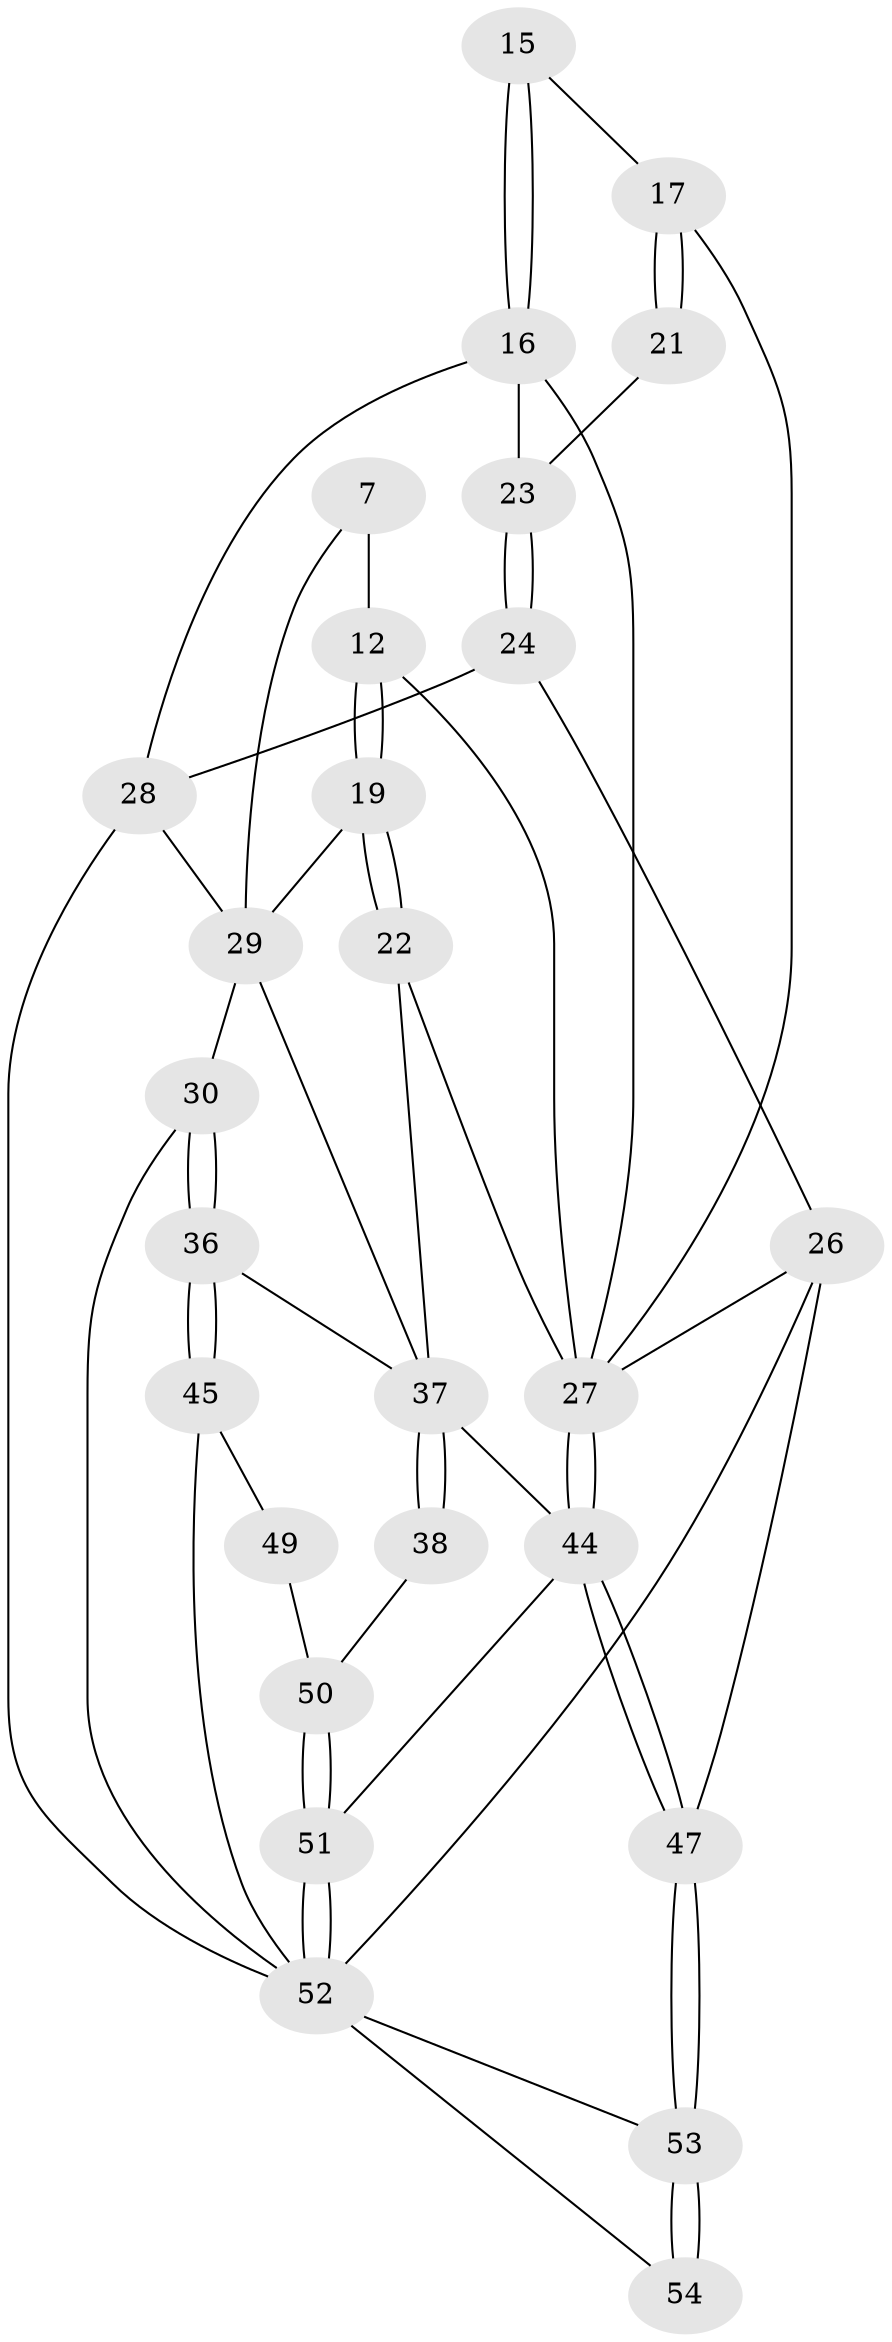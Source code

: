 // original degree distribution, {3: 0.05555555555555555, 5: 0.5370370370370371, 6: 0.2037037037037037, 4: 0.2037037037037037}
// Generated by graph-tools (version 1.1) at 2025/59/03/09/25 04:59:56]
// undirected, 27 vertices, 59 edges
graph export_dot {
graph [start="1"]
  node [color=gray90,style=filled];
  7 [pos="+0.7106199746674132+0.09343779039606545",super="+1"];
  12 [pos="+0.8338197302321211+0.1634262876945314",super="+2"];
  15 [pos="+0.3517316103711452+0.18889783374558536"];
  16 [pos="+0+0",super="+6+11"];
  17 [pos="+0+0.5078350050949767",super="+14"];
  19 [pos="+0.9632855764119995+0.33531197198662555"];
  21 [pos="+0.16224854168181266+0.28601618514583577"];
  22 [pos="+1+0.3693421702806033"];
  23 [pos="+0.273450303854622+0.3975332011208062"];
  24 [pos="+0.25684664048333494+0.43313894609987824"];
  26 [pos="+0.04396005866893091+0.5757446833517085",super="+25"];
  27 [pos="+0+0.5280581056552094",super="+18+4"];
  28 [pos="+0.46050662612108284+0.6034276813210908",super="+9"];
  29 [pos="+0.7301858856545523+0.5075196299360342",super="+20"];
  30 [pos="+0.6540543677247542+0.6043302942030522"];
  36 [pos="+0.7632840375139447+0.7451007809354789"];
  37 [pos="+1+1",super="+34+35"];
  38 [pos="+1+0.9368187378681546"];
  44 [pos="+0+1",super="+39"];
  45 [pos="+0.7364215934823414+0.7894144414652688"];
  47 [pos="+0+1",super="+43"];
  49 [pos="+0.744596877315425+0.8001761243538509"];
  50 [pos="+0.784299199014114+0.8929027249476026",super="+48"];
  51 [pos="+0.6938703449059923+1"];
  52 [pos="+0.5257455729183007+1",super="+46"];
  53 [pos="+0.05857751205202+1",super="+42+41"];
  54 [pos="+0.3803979631628312+1"];
  7 -- 12 [weight=2];
  7 -- 29;
  12 -- 19;
  12 -- 19;
  12 -- 27;
  15 -- 16 [weight=2];
  15 -- 16;
  15 -- 17;
  16 -- 27;
  16 -- 28;
  16 -- 23;
  17 -- 21 [weight=2];
  17 -- 21;
  17 -- 27;
  19 -- 22;
  19 -- 22;
  19 -- 29;
  21 -- 23;
  22 -- 27;
  22 -- 37;
  23 -- 24;
  23 -- 24;
  24 -- 28;
  24 -- 26;
  26 -- 27;
  26 -- 47;
  26 -- 52;
  27 -- 44 [weight=3];
  27 -- 44;
  28 -- 52;
  28 -- 29;
  29 -- 30;
  29 -- 37;
  30 -- 36;
  30 -- 36;
  30 -- 52;
  36 -- 45;
  36 -- 45;
  36 -- 37;
  37 -- 38 [weight=2];
  37 -- 38;
  37 -- 44;
  38 -- 50;
  44 -- 47;
  44 -- 47;
  44 -- 51;
  45 -- 49;
  45 -- 52;
  47 -- 53 [weight=2];
  47 -- 53;
  49 -- 50 [weight=2];
  50 -- 51;
  50 -- 51;
  51 -- 52;
  51 -- 52;
  52 -- 54;
  52 -- 53;
  53 -- 54 [weight=2];
  53 -- 54;
}
